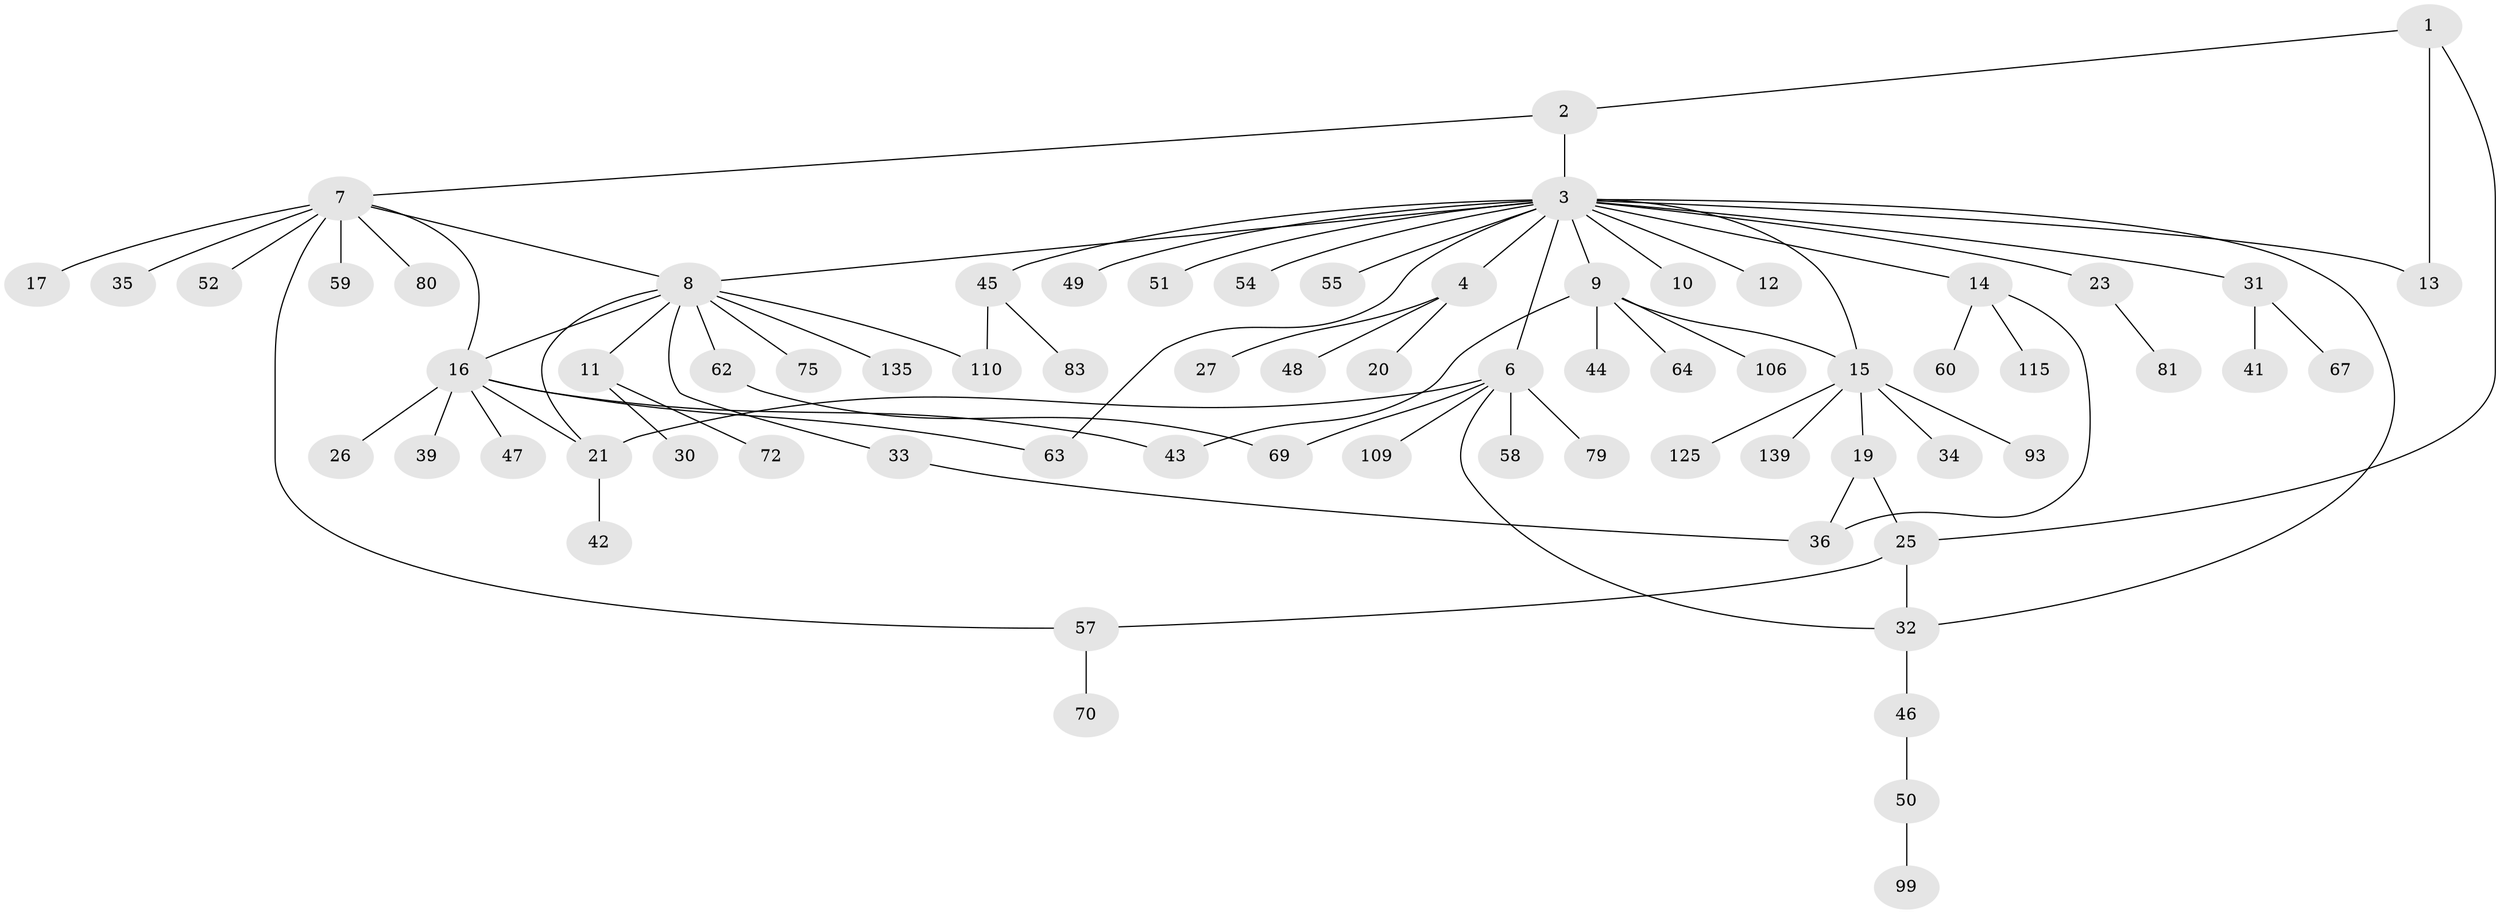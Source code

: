 // original degree distribution, {7: 0.02142857142857143, 3: 0.07857142857142857, 28: 0.007142857142857143, 5: 0.04285714285714286, 9: 0.007142857142857143, 11: 0.007142857142857143, 6: 0.007142857142857143, 1: 0.5571428571428572, 2: 0.22142857142857142, 4: 0.04285714285714286, 8: 0.007142857142857143}
// Generated by graph-tools (version 1.1) at 2025/14/03/09/25 04:14:30]
// undirected, 70 vertices, 85 edges
graph export_dot {
graph [start="1"]
  node [color=gray90,style=filled];
  1 [super="+71+22+84+122+5"];
  2;
  3 [super="+28+29+24+65+61+94+96+120+127+37+53"];
  4 [super="+132"];
  6;
  7;
  8 [super="+68"];
  9;
  10;
  11;
  12;
  13;
  14;
  15 [super="+18"];
  16 [super="+77"];
  17 [super="+116"];
  19;
  20;
  21 [super="+128+87+38"];
  23;
  25;
  26;
  27;
  30;
  31 [super="+56+126"];
  32 [super="+101"];
  33 [super="+140+100+91"];
  34 [super="+98"];
  35;
  36 [super="+74+113+117"];
  39 [super="+121"];
  41;
  42;
  43;
  44;
  45;
  46;
  47;
  48;
  49;
  50;
  51;
  52;
  54;
  55 [super="+82"];
  57 [super="+66+78"];
  58;
  59 [super="+108"];
  60;
  62 [super="+76+92"];
  63 [super="+134"];
  64;
  67;
  69;
  70 [super="+88"];
  72;
  75;
  79;
  80;
  81 [super="+111"];
  83 [super="+131+102+90"];
  93;
  99;
  106;
  109;
  110;
  115;
  125;
  135;
  139;
  1 -- 2;
  1 -- 25;
  1 -- 13;
  2 -- 3;
  2 -- 7;
  3 -- 4;
  3 -- 6;
  3 -- 8;
  3 -- 9;
  3 -- 10;
  3 -- 12;
  3 -- 13;
  3 -- 14;
  3 -- 23;
  3 -- 31;
  3 -- 32;
  3 -- 45;
  3 -- 49;
  3 -- 51;
  3 -- 55;
  3 -- 63;
  3 -- 54;
  3 -- 15;
  4 -- 20;
  4 -- 27;
  4 -- 48;
  6 -- 21;
  6 -- 32;
  6 -- 58;
  6 -- 69;
  6 -- 79;
  6 -- 109;
  7 -- 8;
  7 -- 16;
  7 -- 17;
  7 -- 35;
  7 -- 52;
  7 -- 57;
  7 -- 59;
  7 -- 80;
  8 -- 11;
  8 -- 16;
  8 -- 33;
  8 -- 62;
  8 -- 75;
  8 -- 110;
  8 -- 135;
  8 -- 21;
  9 -- 15;
  9 -- 43;
  9 -- 44;
  9 -- 64;
  9 -- 106;
  11 -- 30;
  11 -- 72;
  14 -- 60;
  14 -- 115;
  14 -- 36;
  15 -- 34;
  15 -- 93;
  15 -- 125;
  15 -- 139;
  15 -- 19;
  16 -- 26;
  16 -- 39;
  16 -- 43;
  16 -- 47;
  16 -- 63;
  16 -- 21;
  19 -- 25;
  19 -- 36;
  21 -- 42;
  23 -- 81;
  25 -- 57;
  25 -- 32;
  31 -- 41;
  31 -- 67;
  32 -- 46;
  33 -- 36;
  45 -- 83;
  45 -- 110;
  46 -- 50;
  50 -- 99;
  57 -- 70;
  62 -- 69;
}
